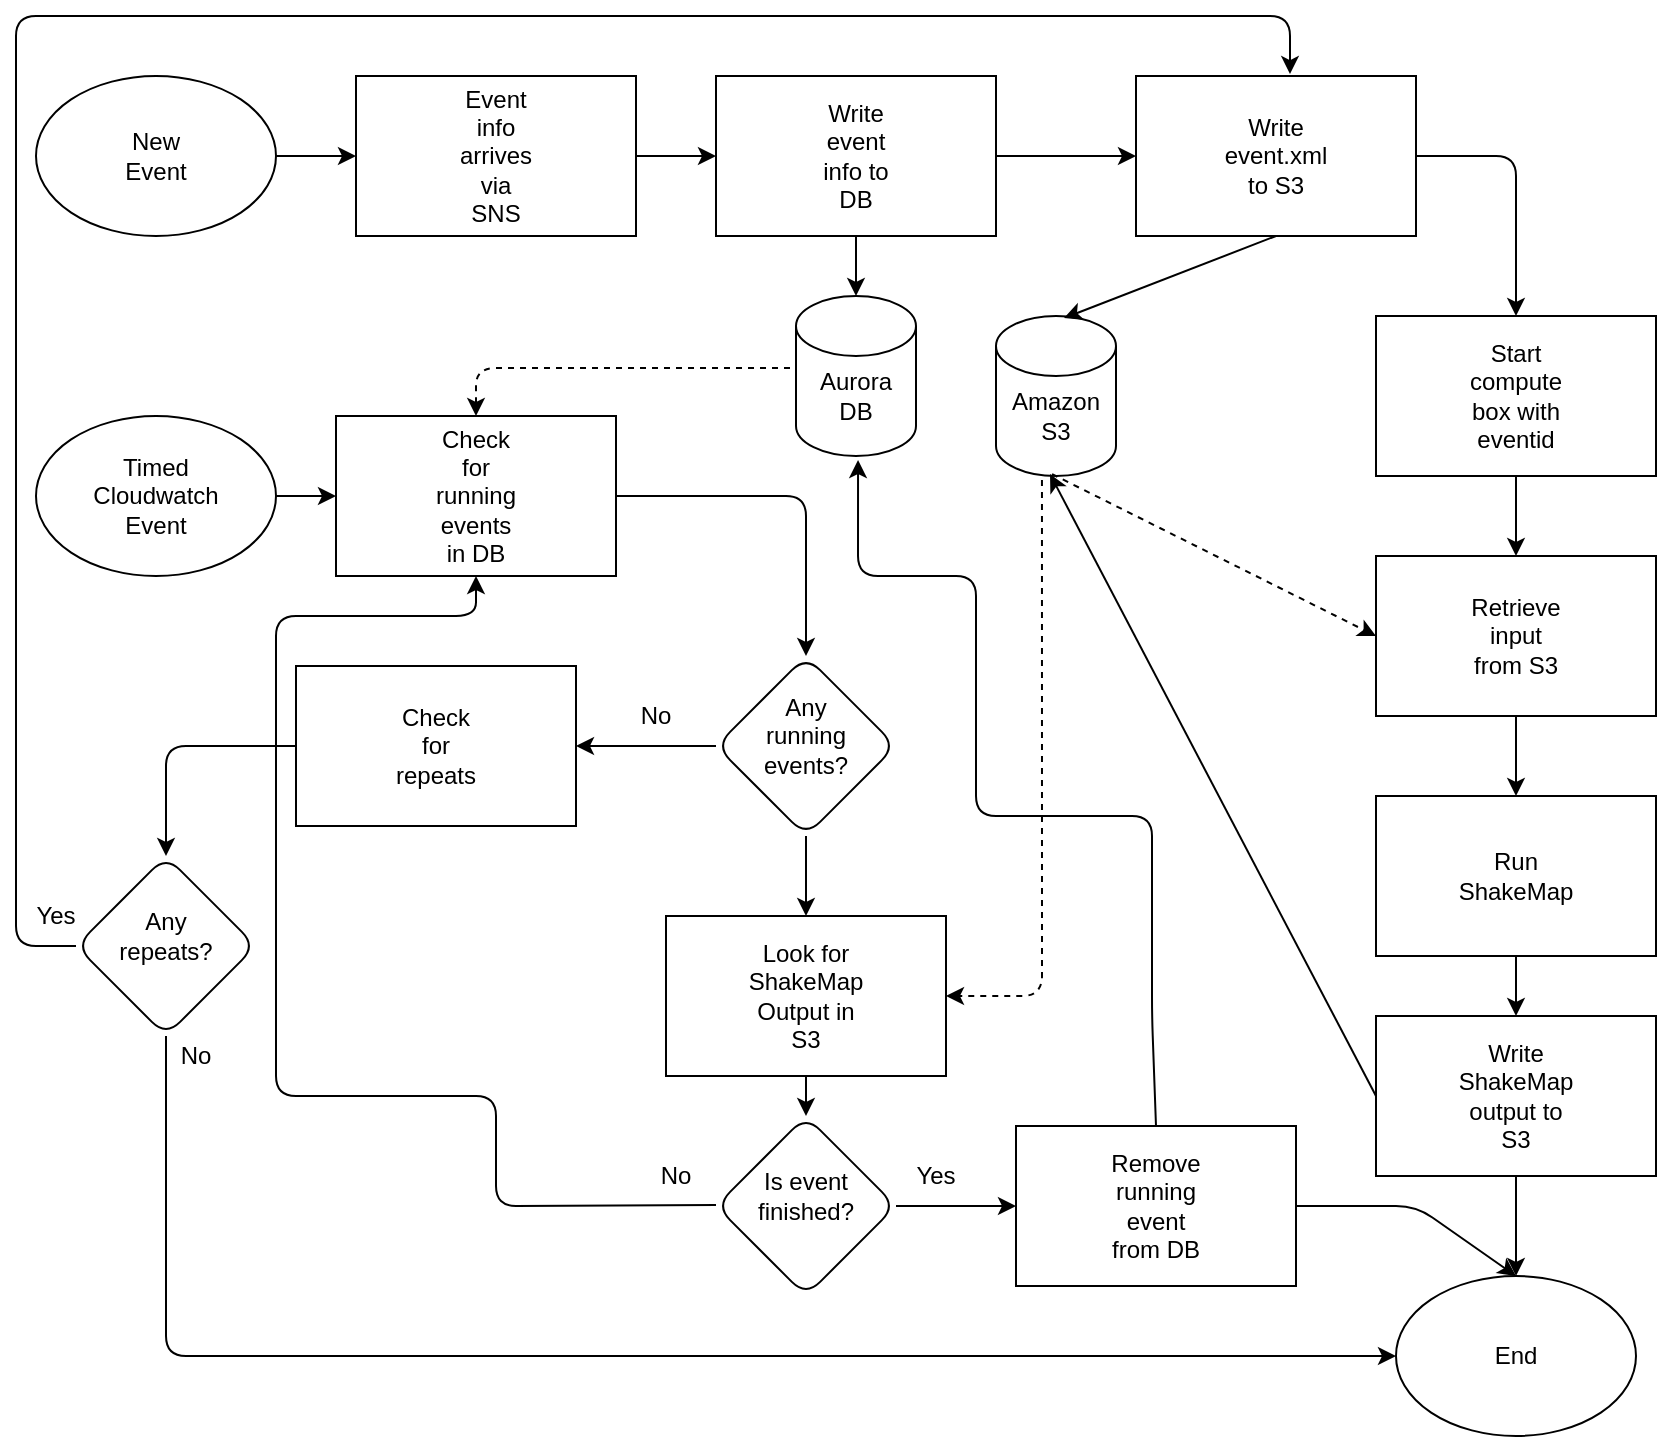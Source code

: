 <mxfile version="13.6.2" type="github">
  <diagram id="ZtYG9Sx7cP-IKcmzflR8" name="Page-1">
    <mxGraphModel dx="996" dy="1841" grid="1" gridSize="10" guides="1" tooltips="1" connect="1" arrows="1" fold="1" page="1" pageScale="1" pageWidth="850" pageHeight="1100" math="0" shadow="0">
      <root>
        <mxCell id="0" />
        <mxCell id="1" parent="0" />
        <mxCell id="GJgcs_XlC3L1bi6ihaC3-7" value="" style="endArrow=classic;html=1;exitX=1;exitY=0.5;exitDx=0;exitDy=0;entryX=0;entryY=0.5;entryDx=0;entryDy=0;" parent="1" target="GJgcs_XlC3L1bi6ihaC3-4" edge="1">
          <mxGeometry width="50" height="50" relative="1" as="geometry">
            <mxPoint x="140" y="70" as="sourcePoint" />
            <mxPoint x="200" y="70" as="targetPoint" />
          </mxGeometry>
        </mxCell>
        <mxCell id="GJgcs_XlC3L1bi6ihaC3-8" value="" style="group" parent="1" vertex="1" connectable="0">
          <mxGeometry x="180" y="30" width="140" height="80" as="geometry" />
        </mxCell>
        <mxCell id="GJgcs_XlC3L1bi6ihaC3-4" value="" style="rounded=0;whiteSpace=wrap;html=1;" parent="GJgcs_XlC3L1bi6ihaC3-8" vertex="1">
          <mxGeometry width="140" height="80" as="geometry" />
        </mxCell>
        <mxCell id="GJgcs_XlC3L1bi6ihaC3-5" value="Event info arrives via SNS" style="text;html=1;strokeColor=none;fillColor=none;align=center;verticalAlign=middle;whiteSpace=wrap;rounded=0;" parent="GJgcs_XlC3L1bi6ihaC3-8" vertex="1">
          <mxGeometry x="50" y="30" width="40" height="20" as="geometry" />
        </mxCell>
        <mxCell id="GJgcs_XlC3L1bi6ihaC3-9" value="" style="group" parent="1" vertex="1" connectable="0">
          <mxGeometry x="360" y="30" width="140" height="80" as="geometry" />
        </mxCell>
        <mxCell id="GJgcs_XlC3L1bi6ihaC3-10" value="" style="rounded=0;whiteSpace=wrap;html=1;" parent="GJgcs_XlC3L1bi6ihaC3-9" vertex="1">
          <mxGeometry width="140" height="80" as="geometry" />
        </mxCell>
        <mxCell id="GJgcs_XlC3L1bi6ihaC3-11" value="Write event info to DB" style="text;html=1;strokeColor=none;fillColor=none;align=center;verticalAlign=middle;whiteSpace=wrap;rounded=0;" parent="GJgcs_XlC3L1bi6ihaC3-9" vertex="1">
          <mxGeometry x="50" y="30" width="40" height="20" as="geometry" />
        </mxCell>
        <mxCell id="GJgcs_XlC3L1bi6ihaC3-12" value="" style="endArrow=classic;html=1;exitX=1;exitY=0.5;exitDx=0;exitDy=0;entryX=0;entryY=0.5;entryDx=0;entryDy=0;" parent="1" source="GJgcs_XlC3L1bi6ihaC3-4" target="GJgcs_XlC3L1bi6ihaC3-10" edge="1">
          <mxGeometry width="50" height="50" relative="1" as="geometry">
            <mxPoint x="330" y="69.5" as="sourcePoint" />
            <mxPoint x="350" y="70" as="targetPoint" />
          </mxGeometry>
        </mxCell>
        <mxCell id="GJgcs_XlC3L1bi6ihaC3-13" value="" style="endArrow=classic;html=1;exitX=0.5;exitY=1;exitDx=0;exitDy=0;" parent="1" source="GJgcs_XlC3L1bi6ihaC3-10" target="GJgcs_XlC3L1bi6ihaC3-14" edge="1">
          <mxGeometry width="50" height="50" relative="1" as="geometry">
            <mxPoint x="400" y="380" as="sourcePoint" />
            <mxPoint x="430" y="170" as="targetPoint" />
          </mxGeometry>
        </mxCell>
        <mxCell id="GJgcs_XlC3L1bi6ihaC3-16" value="" style="group" parent="1" vertex="1" connectable="0">
          <mxGeometry x="400" y="140" width="60" height="80" as="geometry" />
        </mxCell>
        <mxCell id="GJgcs_XlC3L1bi6ihaC3-14" value="" style="shape=cylinder2;whiteSpace=wrap;html=1;boundedLbl=1;backgroundOutline=1;size=15;" parent="GJgcs_XlC3L1bi6ihaC3-16" vertex="1">
          <mxGeometry width="60" height="80" as="geometry" />
        </mxCell>
        <mxCell id="GJgcs_XlC3L1bi6ihaC3-15" value="Aurora DB" style="text;html=1;strokeColor=none;fillColor=none;align=center;verticalAlign=middle;whiteSpace=wrap;rounded=0;" parent="GJgcs_XlC3L1bi6ihaC3-16" vertex="1">
          <mxGeometry x="10" y="40" width="40" height="20" as="geometry" />
        </mxCell>
        <mxCell id="Xdjex0H8esJp2T3BDwvE-1" value="" style="endArrow=classic;html=1;exitX=1;exitY=0.5;exitDx=0;exitDy=0;entryX=0;entryY=0.5;entryDx=0;entryDy=0;" edge="1" parent="1" source="GJgcs_XlC3L1bi6ihaC3-10" target="Xdjex0H8esJp2T3BDwvE-3">
          <mxGeometry width="50" height="50" relative="1" as="geometry">
            <mxPoint x="530" y="69.5" as="sourcePoint" />
            <mxPoint x="570" y="69.5" as="targetPoint" />
          </mxGeometry>
        </mxCell>
        <mxCell id="Xdjex0H8esJp2T3BDwvE-2" value="" style="group" vertex="1" connectable="0" parent="1">
          <mxGeometry x="570" y="30" width="140" height="80" as="geometry" />
        </mxCell>
        <mxCell id="Xdjex0H8esJp2T3BDwvE-3" value="" style="rounded=0;whiteSpace=wrap;html=1;" vertex="1" parent="Xdjex0H8esJp2T3BDwvE-2">
          <mxGeometry width="140" height="80" as="geometry" />
        </mxCell>
        <mxCell id="Xdjex0H8esJp2T3BDwvE-4" value="Write event.xml to S3" style="text;html=1;strokeColor=none;fillColor=none;align=center;verticalAlign=middle;whiteSpace=wrap;rounded=0;" vertex="1" parent="Xdjex0H8esJp2T3BDwvE-2">
          <mxGeometry x="50" y="30" width="40" height="20" as="geometry" />
        </mxCell>
        <mxCell id="Xdjex0H8esJp2T3BDwvE-5" value="" style="group" vertex="1" connectable="0" parent="1">
          <mxGeometry x="500" y="150" width="60" height="80" as="geometry" />
        </mxCell>
        <mxCell id="Xdjex0H8esJp2T3BDwvE-6" value="" style="shape=cylinder2;whiteSpace=wrap;html=1;boundedLbl=1;backgroundOutline=1;size=15;" vertex="1" parent="Xdjex0H8esJp2T3BDwvE-5">
          <mxGeometry width="60" height="80" as="geometry" />
        </mxCell>
        <mxCell id="Xdjex0H8esJp2T3BDwvE-7" value="Amazon S3" style="text;html=1;strokeColor=none;fillColor=none;align=center;verticalAlign=middle;whiteSpace=wrap;rounded=0;" vertex="1" parent="Xdjex0H8esJp2T3BDwvE-5">
          <mxGeometry x="10" y="40" width="40" height="20" as="geometry" />
        </mxCell>
        <mxCell id="Xdjex0H8esJp2T3BDwvE-8" value="" style="endArrow=classic;html=1;exitX=0.5;exitY=1;exitDx=0;exitDy=0;entryX=0.567;entryY=0.013;entryDx=0;entryDy=0;entryPerimeter=0;" edge="1" parent="1" source="Xdjex0H8esJp2T3BDwvE-3" target="Xdjex0H8esJp2T3BDwvE-6">
          <mxGeometry width="50" height="50" relative="1" as="geometry">
            <mxPoint x="639.5" y="120" as="sourcePoint" />
            <mxPoint x="639.5" y="160" as="targetPoint" />
          </mxGeometry>
        </mxCell>
        <mxCell id="Xdjex0H8esJp2T3BDwvE-9" value="" style="endArrow=classic;html=1;exitX=1;exitY=0.5;exitDx=0;exitDy=0;entryX=0.5;entryY=0;entryDx=0;entryDy=0;" edge="1" parent="1" source="Xdjex0H8esJp2T3BDwvE-3" target="Xdjex0H8esJp2T3BDwvE-11">
          <mxGeometry width="50" height="50" relative="1" as="geometry">
            <mxPoint x="400" y="400" as="sourcePoint" />
            <mxPoint x="760" y="140" as="targetPoint" />
            <Array as="points">
              <mxPoint x="760" y="70" />
            </Array>
          </mxGeometry>
        </mxCell>
        <mxCell id="Xdjex0H8esJp2T3BDwvE-10" value="" style="group" vertex="1" connectable="0" parent="1">
          <mxGeometry x="690" y="150" width="140" height="80" as="geometry" />
        </mxCell>
        <mxCell id="Xdjex0H8esJp2T3BDwvE-11" value="" style="rounded=0;whiteSpace=wrap;html=1;" vertex="1" parent="Xdjex0H8esJp2T3BDwvE-10">
          <mxGeometry width="140" height="80" as="geometry" />
        </mxCell>
        <mxCell id="Xdjex0H8esJp2T3BDwvE-12" value="Start compute box with eventid&lt;br&gt;" style="text;html=1;strokeColor=none;fillColor=none;align=center;verticalAlign=middle;whiteSpace=wrap;rounded=0;" vertex="1" parent="Xdjex0H8esJp2T3BDwvE-10">
          <mxGeometry x="50" y="30" width="40" height="20" as="geometry" />
        </mxCell>
        <mxCell id="Xdjex0H8esJp2T3BDwvE-15" value="" style="group;rounded=1;glass=1;" vertex="1" connectable="0" parent="1">
          <mxGeometry x="690" y="390" width="140" height="80" as="geometry" />
        </mxCell>
        <mxCell id="Xdjex0H8esJp2T3BDwvE-16" value="" style="rounded=0;whiteSpace=wrap;html=1;" vertex="1" parent="Xdjex0H8esJp2T3BDwvE-15">
          <mxGeometry width="140" height="80" as="geometry" />
        </mxCell>
        <mxCell id="Xdjex0H8esJp2T3BDwvE-17" value="Run ShakeMap" style="text;html=1;strokeColor=none;fillColor=none;align=center;verticalAlign=middle;whiteSpace=wrap;rounded=0;" vertex="1" parent="Xdjex0H8esJp2T3BDwvE-15">
          <mxGeometry x="50" y="30" width="40" height="20" as="geometry" />
        </mxCell>
        <mxCell id="Xdjex0H8esJp2T3BDwvE-18" value="" style="endArrow=classic;html=1;exitX=0.467;exitY=0.988;exitDx=0;exitDy=0;exitPerimeter=0;entryX=0;entryY=0.5;entryDx=0;entryDy=0;dashed=1;" edge="1" parent="1" source="Xdjex0H8esJp2T3BDwvE-6" target="Xdjex0H8esJp2T3BDwvE-21">
          <mxGeometry width="50" height="50" relative="1" as="geometry">
            <mxPoint x="630" y="325" as="sourcePoint" />
            <mxPoint x="680" y="275" as="targetPoint" />
          </mxGeometry>
        </mxCell>
        <mxCell id="Xdjex0H8esJp2T3BDwvE-19" value="" style="endArrow=classic;html=1;entryX=0.5;entryY=0;entryDx=0;entryDy=0;exitX=0.5;exitY=1;exitDx=0;exitDy=0;" edge="1" parent="1" source="Xdjex0H8esJp2T3BDwvE-11" target="Xdjex0H8esJp2T3BDwvE-21">
          <mxGeometry width="50" height="50" relative="1" as="geometry">
            <mxPoint x="740" y="280" as="sourcePoint" />
            <mxPoint x="790" y="230" as="targetPoint" />
          </mxGeometry>
        </mxCell>
        <mxCell id="Xdjex0H8esJp2T3BDwvE-20" value="" style="group;rounded=1;glass=1;" vertex="1" connectable="0" parent="1">
          <mxGeometry x="690" y="270" width="140" height="80" as="geometry" />
        </mxCell>
        <mxCell id="Xdjex0H8esJp2T3BDwvE-21" value="" style="rounded=0;whiteSpace=wrap;html=1;" vertex="1" parent="Xdjex0H8esJp2T3BDwvE-20">
          <mxGeometry width="140" height="80" as="geometry" />
        </mxCell>
        <mxCell id="Xdjex0H8esJp2T3BDwvE-22" value="Retrieve input from S3" style="text;html=1;strokeColor=none;fillColor=none;align=center;verticalAlign=middle;whiteSpace=wrap;rounded=0;" vertex="1" parent="Xdjex0H8esJp2T3BDwvE-20">
          <mxGeometry x="50" y="30" width="40" height="20" as="geometry" />
        </mxCell>
        <mxCell id="Xdjex0H8esJp2T3BDwvE-23" value="" style="endArrow=classic;html=1;entryX=0.5;entryY=0;entryDx=0;entryDy=0;exitX=0.5;exitY=1;exitDx=0;exitDy=0;" edge="1" parent="1" source="Xdjex0H8esJp2T3BDwvE-21" target="Xdjex0H8esJp2T3BDwvE-16">
          <mxGeometry width="50" height="50" relative="1" as="geometry">
            <mxPoint x="759.94" y="370" as="sourcePoint" />
            <mxPoint x="750" y="410" as="targetPoint" />
          </mxGeometry>
        </mxCell>
        <mxCell id="Xdjex0H8esJp2T3BDwvE-24" value="" style="group;rounded=1;glass=1;" vertex="1" connectable="0" parent="1">
          <mxGeometry x="690" y="500" width="140" height="80" as="geometry" />
        </mxCell>
        <mxCell id="Xdjex0H8esJp2T3BDwvE-25" value="" style="rounded=0;whiteSpace=wrap;html=1;" vertex="1" parent="Xdjex0H8esJp2T3BDwvE-24">
          <mxGeometry width="140" height="80" as="geometry" />
        </mxCell>
        <mxCell id="Xdjex0H8esJp2T3BDwvE-26" value="Write ShakeMap output to S3" style="text;html=1;strokeColor=none;fillColor=none;align=center;verticalAlign=middle;whiteSpace=wrap;rounded=0;" vertex="1" parent="Xdjex0H8esJp2T3BDwvE-24">
          <mxGeometry x="50" y="30" width="40" height="20" as="geometry" />
        </mxCell>
        <mxCell id="Xdjex0H8esJp2T3BDwvE-27" value="" style="endArrow=classic;html=1;entryX=0.5;entryY=0;entryDx=0;entryDy=0;exitX=0.5;exitY=1;exitDx=0;exitDy=0;" edge="1" parent="1" source="Xdjex0H8esJp2T3BDwvE-16" target="Xdjex0H8esJp2T3BDwvE-25">
          <mxGeometry width="50" height="50" relative="1" as="geometry">
            <mxPoint x="400" y="400" as="sourcePoint" />
            <mxPoint x="450" y="350" as="targetPoint" />
          </mxGeometry>
        </mxCell>
        <mxCell id="Xdjex0H8esJp2T3BDwvE-28" value="" style="endArrow=classic;html=1;exitX=0;exitY=0.5;exitDx=0;exitDy=0;entryX=0.45;entryY=0.988;entryDx=0;entryDy=0;entryPerimeter=0;" edge="1" parent="1" source="Xdjex0H8esJp2T3BDwvE-25" target="Xdjex0H8esJp2T3BDwvE-6">
          <mxGeometry width="50" height="50" relative="1" as="geometry">
            <mxPoint x="490" y="469" as="sourcePoint" />
            <mxPoint x="530" y="240" as="targetPoint" />
          </mxGeometry>
        </mxCell>
        <mxCell id="Xdjex0H8esJp2T3BDwvE-34" value="" style="endArrow=classic;html=1;exitX=0.5;exitY=1;exitDx=0;exitDy=0;entryX=0.5;entryY=0;entryDx=0;entryDy=0;" edge="1" parent="1" source="Xdjex0H8esJp2T3BDwvE-25" target="Xdjex0H8esJp2T3BDwvE-39">
          <mxGeometry width="50" height="50" relative="1" as="geometry">
            <mxPoint x="759.5" y="590" as="sourcePoint" />
            <mxPoint x="760" y="620" as="targetPoint" />
          </mxGeometry>
        </mxCell>
        <mxCell id="Xdjex0H8esJp2T3BDwvE-37" value="" style="group" vertex="1" connectable="0" parent="1">
          <mxGeometry x="20" y="30" width="120" height="80" as="geometry" />
        </mxCell>
        <mxCell id="Xdjex0H8esJp2T3BDwvE-35" value="" style="ellipse;whiteSpace=wrap;html=1;rounded=1;glass=1;" vertex="1" parent="Xdjex0H8esJp2T3BDwvE-37">
          <mxGeometry width="120" height="80" as="geometry" />
        </mxCell>
        <mxCell id="Xdjex0H8esJp2T3BDwvE-36" value="New Event" style="text;html=1;strokeColor=none;fillColor=none;align=center;verticalAlign=middle;whiteSpace=wrap;rounded=0;glass=1;" vertex="1" parent="Xdjex0H8esJp2T3BDwvE-37">
          <mxGeometry x="40" y="30" width="40" height="20" as="geometry" />
        </mxCell>
        <mxCell id="Xdjex0H8esJp2T3BDwvE-38" value="" style="group" vertex="1" connectable="0" parent="1">
          <mxGeometry x="700" y="630" width="120" height="80" as="geometry" />
        </mxCell>
        <mxCell id="Xdjex0H8esJp2T3BDwvE-39" value="" style="ellipse;whiteSpace=wrap;html=1;rounded=1;glass=1;" vertex="1" parent="Xdjex0H8esJp2T3BDwvE-38">
          <mxGeometry width="120" height="80" as="geometry" />
        </mxCell>
        <mxCell id="Xdjex0H8esJp2T3BDwvE-40" value="End" style="text;html=1;strokeColor=none;fillColor=none;align=center;verticalAlign=middle;whiteSpace=wrap;rounded=0;glass=1;" vertex="1" parent="Xdjex0H8esJp2T3BDwvE-38">
          <mxGeometry x="40" y="30" width="40" height="20" as="geometry" />
        </mxCell>
        <mxCell id="Xdjex0H8esJp2T3BDwvE-41" value="" style="group" vertex="1" connectable="0" parent="1">
          <mxGeometry x="20" y="200" width="120" height="80" as="geometry" />
        </mxCell>
        <mxCell id="Xdjex0H8esJp2T3BDwvE-42" value="" style="ellipse;whiteSpace=wrap;html=1;rounded=1;glass=1;" vertex="1" parent="Xdjex0H8esJp2T3BDwvE-41">
          <mxGeometry width="120" height="80" as="geometry" />
        </mxCell>
        <mxCell id="Xdjex0H8esJp2T3BDwvE-43" value="Timed Cloudwatch Event" style="text;html=1;strokeColor=none;fillColor=none;align=center;verticalAlign=middle;whiteSpace=wrap;rounded=0;glass=1;" vertex="1" parent="Xdjex0H8esJp2T3BDwvE-41">
          <mxGeometry x="40" y="30" width="40" height="20" as="geometry" />
        </mxCell>
        <mxCell id="Xdjex0H8esJp2T3BDwvE-44" value="" style="group" vertex="1" connectable="0" parent="1">
          <mxGeometry x="170" y="200" width="140" height="80" as="geometry" />
        </mxCell>
        <mxCell id="Xdjex0H8esJp2T3BDwvE-45" value="" style="rounded=0;whiteSpace=wrap;html=1;" vertex="1" parent="Xdjex0H8esJp2T3BDwvE-44">
          <mxGeometry width="140" height="80" as="geometry" />
        </mxCell>
        <mxCell id="Xdjex0H8esJp2T3BDwvE-46" value="Check for running events in DB" style="text;html=1;strokeColor=none;fillColor=none;align=center;verticalAlign=middle;whiteSpace=wrap;rounded=0;" vertex="1" parent="Xdjex0H8esJp2T3BDwvE-44">
          <mxGeometry x="50" y="30" width="40" height="20" as="geometry" />
        </mxCell>
        <mxCell id="Xdjex0H8esJp2T3BDwvE-47" value="" style="endArrow=classic;html=1;exitX=1;exitY=0.5;exitDx=0;exitDy=0;entryX=0;entryY=0.5;entryDx=0;entryDy=0;" edge="1" parent="1" source="Xdjex0H8esJp2T3BDwvE-42" target="Xdjex0H8esJp2T3BDwvE-45">
          <mxGeometry width="50" height="50" relative="1" as="geometry">
            <mxPoint x="150" y="239.5" as="sourcePoint" />
            <mxPoint x="160" y="240" as="targetPoint" />
          </mxGeometry>
        </mxCell>
        <mxCell id="Xdjex0H8esJp2T3BDwvE-48" value="" style="endArrow=classic;html=1;exitX=-0.05;exitY=0.45;exitDx=0;exitDy=0;exitPerimeter=0;entryX=0.5;entryY=0;entryDx=0;entryDy=0;dashed=1;" edge="1" parent="1" source="GJgcs_XlC3L1bi6ihaC3-14" target="Xdjex0H8esJp2T3BDwvE-45">
          <mxGeometry width="50" height="50" relative="1" as="geometry">
            <mxPoint x="390" y="170" as="sourcePoint" />
            <mxPoint x="220" y="180" as="targetPoint" />
            <Array as="points">
              <mxPoint x="240" y="176" />
            </Array>
          </mxGeometry>
        </mxCell>
        <mxCell id="Xdjex0H8esJp2T3BDwvE-52" value="" style="group" vertex="1" connectable="0" parent="1">
          <mxGeometry x="360" y="320" width="90" height="90" as="geometry" />
        </mxCell>
        <mxCell id="Xdjex0H8esJp2T3BDwvE-49" value="" style="rhombus;whiteSpace=wrap;html=1;rounded=1;glass=1;" vertex="1" parent="Xdjex0H8esJp2T3BDwvE-52">
          <mxGeometry width="90" height="90" as="geometry" />
        </mxCell>
        <mxCell id="Xdjex0H8esJp2T3BDwvE-50" value="Any running events?" style="text;html=1;strokeColor=none;fillColor=none;align=center;verticalAlign=middle;whiteSpace=wrap;rounded=0;glass=1;" vertex="1" parent="Xdjex0H8esJp2T3BDwvE-52">
          <mxGeometry x="25" y="30" width="40" height="20" as="geometry" />
        </mxCell>
        <mxCell id="Xdjex0H8esJp2T3BDwvE-53" value="" style="endArrow=classic;html=1;exitX=1;exitY=0.5;exitDx=0;exitDy=0;entryX=0.5;entryY=0;entryDx=0;entryDy=0;" edge="1" parent="1" source="Xdjex0H8esJp2T3BDwvE-45" target="Xdjex0H8esJp2T3BDwvE-49">
          <mxGeometry width="50" height="50" relative="1" as="geometry">
            <mxPoint x="508.5" y="270" as="sourcePoint" />
            <mxPoint x="351.5" y="294" as="targetPoint" />
            <Array as="points">
              <mxPoint x="405" y="240" />
            </Array>
          </mxGeometry>
        </mxCell>
        <mxCell id="Xdjex0H8esJp2T3BDwvE-54" value="" style="endArrow=classic;html=1;exitX=0;exitY=0.5;exitDx=0;exitDy=0;entryX=1;entryY=0.5;entryDx=0;entryDy=0;" edge="1" parent="1" source="Xdjex0H8esJp2T3BDwvE-49" target="Xdjex0H8esJp2T3BDwvE-58">
          <mxGeometry width="50" height="50" relative="1" as="geometry">
            <mxPoint x="290" y="380" as="sourcePoint" />
            <mxPoint x="300" y="365" as="targetPoint" />
          </mxGeometry>
        </mxCell>
        <mxCell id="Xdjex0H8esJp2T3BDwvE-55" value="No" style="text;html=1;strokeColor=none;fillColor=none;align=center;verticalAlign=middle;whiteSpace=wrap;rounded=0;glass=1;" vertex="1" parent="1">
          <mxGeometry x="310" y="340" width="40" height="20" as="geometry" />
        </mxCell>
        <mxCell id="Xdjex0H8esJp2T3BDwvE-57" value="" style="group" vertex="1" connectable="0" parent="1">
          <mxGeometry x="150" y="325" width="140" height="80" as="geometry" />
        </mxCell>
        <mxCell id="Xdjex0H8esJp2T3BDwvE-58" value="" style="rounded=0;whiteSpace=wrap;html=1;" vertex="1" parent="Xdjex0H8esJp2T3BDwvE-57">
          <mxGeometry width="140" height="80" as="geometry" />
        </mxCell>
        <mxCell id="Xdjex0H8esJp2T3BDwvE-59" value="Check for repeats" style="text;html=1;strokeColor=none;fillColor=none;align=center;verticalAlign=middle;whiteSpace=wrap;rounded=0;" vertex="1" parent="Xdjex0H8esJp2T3BDwvE-57">
          <mxGeometry x="50" y="30" width="40" height="20" as="geometry" />
        </mxCell>
        <mxCell id="Xdjex0H8esJp2T3BDwvE-61" value="" style="group" vertex="1" connectable="0" parent="1">
          <mxGeometry x="40" y="420" width="90" height="90" as="geometry" />
        </mxCell>
        <mxCell id="Xdjex0H8esJp2T3BDwvE-62" value="" style="rhombus;whiteSpace=wrap;html=1;rounded=1;glass=1;" vertex="1" parent="Xdjex0H8esJp2T3BDwvE-61">
          <mxGeometry width="90" height="90" as="geometry" />
        </mxCell>
        <mxCell id="Xdjex0H8esJp2T3BDwvE-63" value="Any repeats?" style="text;html=1;strokeColor=none;fillColor=none;align=center;verticalAlign=middle;whiteSpace=wrap;rounded=0;glass=1;" vertex="1" parent="Xdjex0H8esJp2T3BDwvE-61">
          <mxGeometry x="25" y="30" width="40" height="20" as="geometry" />
        </mxCell>
        <mxCell id="Xdjex0H8esJp2T3BDwvE-64" value="" style="endArrow=classic;html=1;exitX=0;exitY=0.5;exitDx=0;exitDy=0;entryX=0.5;entryY=0;entryDx=0;entryDy=0;" edge="1" parent="1" source="Xdjex0H8esJp2T3BDwvE-58" target="Xdjex0H8esJp2T3BDwvE-62">
          <mxGeometry width="50" height="50" relative="1" as="geometry">
            <mxPoint x="150" y="380" as="sourcePoint" />
            <mxPoint x="-7" y="404" as="targetPoint" />
            <Array as="points">
              <mxPoint x="85" y="365" />
            </Array>
          </mxGeometry>
        </mxCell>
        <mxCell id="Xdjex0H8esJp2T3BDwvE-66" value="" style="endArrow=classic;html=1;exitX=0;exitY=0.5;exitDx=0;exitDy=0;entryX=0.55;entryY=-0.012;entryDx=0;entryDy=0;entryPerimeter=0;" edge="1" parent="1" source="Xdjex0H8esJp2T3BDwvE-62" target="Xdjex0H8esJp2T3BDwvE-3">
          <mxGeometry width="50" height="50" relative="1" as="geometry">
            <mxPoint x="10" y="420" as="sourcePoint" />
            <mxPoint x="660" y="10" as="targetPoint" />
            <Array as="points">
              <mxPoint x="10" y="465" />
              <mxPoint x="10" />
              <mxPoint x="647" />
            </Array>
          </mxGeometry>
        </mxCell>
        <mxCell id="Xdjex0H8esJp2T3BDwvE-67" value="Yes" style="text;html=1;strokeColor=none;fillColor=none;align=center;verticalAlign=middle;whiteSpace=wrap;rounded=0;glass=1;" vertex="1" parent="1">
          <mxGeometry x="10" y="440" width="40" height="20" as="geometry" />
        </mxCell>
        <mxCell id="Xdjex0H8esJp2T3BDwvE-68" value="" style="endArrow=classic;html=1;exitX=0.5;exitY=1;exitDx=0;exitDy=0;entryX=0;entryY=0.5;entryDx=0;entryDy=0;" edge="1" parent="1" target="Xdjex0H8esJp2T3BDwvE-39" source="Xdjex0H8esJp2T3BDwvE-62">
          <mxGeometry width="50" height="50" relative="1" as="geometry">
            <mxPoint x="60" y="520" as="sourcePoint" />
            <mxPoint x="85" y="670" as="targetPoint" />
            <Array as="points">
              <mxPoint x="85" y="670" />
            </Array>
          </mxGeometry>
        </mxCell>
        <mxCell id="Xdjex0H8esJp2T3BDwvE-73" value="No" style="text;html=1;strokeColor=none;fillColor=none;align=center;verticalAlign=middle;whiteSpace=wrap;rounded=0;glass=1;" vertex="1" parent="1">
          <mxGeometry x="80" y="510" width="40" height="20" as="geometry" />
        </mxCell>
        <mxCell id="Xdjex0H8esJp2T3BDwvE-74" value="" style="group" vertex="1" connectable="0" parent="1">
          <mxGeometry x="335" y="450" width="140" height="80" as="geometry" />
        </mxCell>
        <mxCell id="Xdjex0H8esJp2T3BDwvE-75" value="" style="rounded=0;whiteSpace=wrap;html=1;" vertex="1" parent="Xdjex0H8esJp2T3BDwvE-74">
          <mxGeometry width="140" height="80" as="geometry" />
        </mxCell>
        <mxCell id="Xdjex0H8esJp2T3BDwvE-76" value="Look for ShakeMap Output in S3" style="text;html=1;strokeColor=none;fillColor=none;align=center;verticalAlign=middle;whiteSpace=wrap;rounded=0;" vertex="1" parent="Xdjex0H8esJp2T3BDwvE-74">
          <mxGeometry x="50" y="30" width="40" height="20" as="geometry" />
        </mxCell>
        <mxCell id="Xdjex0H8esJp2T3BDwvE-77" value="" style="endArrow=classic;html=1;entryX=0.5;entryY=0;entryDx=0;entryDy=0;" edge="1" parent="1" source="Xdjex0H8esJp2T3BDwvE-49" target="Xdjex0H8esJp2T3BDwvE-75">
          <mxGeometry width="50" height="50" relative="1" as="geometry">
            <mxPoint x="405" y="430" as="sourcePoint" />
            <mxPoint x="404.5" y="440" as="targetPoint" />
          </mxGeometry>
        </mxCell>
        <mxCell id="Xdjex0H8esJp2T3BDwvE-78" value="" style="endArrow=classic;html=1;exitX=0.383;exitY=1.025;exitDx=0;exitDy=0;exitPerimeter=0;entryX=1;entryY=0.5;entryDx=0;entryDy=0;dashed=1;" edge="1" parent="1" source="Xdjex0H8esJp2T3BDwvE-6" target="Xdjex0H8esJp2T3BDwvE-75">
          <mxGeometry width="50" height="50" relative="1" as="geometry">
            <mxPoint x="449.01" y="290.0" as="sourcePoint" />
            <mxPoint x="610.99" y="370.96" as="targetPoint" />
            <Array as="points">
              <mxPoint x="523" y="490" />
            </Array>
          </mxGeometry>
        </mxCell>
        <mxCell id="Xdjex0H8esJp2T3BDwvE-79" value="" style="group" vertex="1" connectable="0" parent="1">
          <mxGeometry x="360" y="550" width="90" height="90" as="geometry" />
        </mxCell>
        <mxCell id="Xdjex0H8esJp2T3BDwvE-80" value="" style="rhombus;whiteSpace=wrap;html=1;rounded=1;glass=1;" vertex="1" parent="Xdjex0H8esJp2T3BDwvE-79">
          <mxGeometry width="90" height="90" as="geometry" />
        </mxCell>
        <mxCell id="Xdjex0H8esJp2T3BDwvE-81" value="Is event finished?" style="text;html=1;strokeColor=none;fillColor=none;align=center;verticalAlign=middle;whiteSpace=wrap;rounded=0;glass=1;" vertex="1" parent="Xdjex0H8esJp2T3BDwvE-79">
          <mxGeometry x="25" y="30" width="40" height="20" as="geometry" />
        </mxCell>
        <mxCell id="Xdjex0H8esJp2T3BDwvE-82" value="" style="endArrow=classic;html=1;entryX=0.5;entryY=0;entryDx=0;entryDy=0;exitX=0.5;exitY=1;exitDx=0;exitDy=0;" edge="1" parent="1" source="Xdjex0H8esJp2T3BDwvE-75" target="Xdjex0H8esJp2T3BDwvE-80">
          <mxGeometry width="50" height="50" relative="1" as="geometry">
            <mxPoint x="450" y="540" as="sourcePoint" />
            <mxPoint x="450" y="580" as="targetPoint" />
          </mxGeometry>
        </mxCell>
        <mxCell id="Xdjex0H8esJp2T3BDwvE-85" value="" style="endArrow=classic;html=1;entryX=0.517;entryY=1.025;entryDx=0;entryDy=0;entryPerimeter=0;exitX=0.5;exitY=0;exitDx=0;exitDy=0;" edge="1" parent="1" source="Xdjex0H8esJp2T3BDwvE-87" target="GJgcs_XlC3L1bi6ihaC3-14">
          <mxGeometry width="50" height="50" relative="1" as="geometry">
            <mxPoint x="578" y="550" as="sourcePoint" />
            <mxPoint x="577.5" y="670" as="targetPoint" />
            <Array as="points">
              <mxPoint x="578" y="500" />
              <mxPoint x="578" y="400" />
              <mxPoint x="490" y="400" />
              <mxPoint x="490" y="280" />
              <mxPoint x="431" y="280" />
            </Array>
          </mxGeometry>
        </mxCell>
        <mxCell id="Xdjex0H8esJp2T3BDwvE-86" value="" style="group" vertex="1" connectable="0" parent="1">
          <mxGeometry x="510" y="555" width="140" height="80" as="geometry" />
        </mxCell>
        <mxCell id="Xdjex0H8esJp2T3BDwvE-87" value="" style="rounded=0;whiteSpace=wrap;html=1;" vertex="1" parent="Xdjex0H8esJp2T3BDwvE-86">
          <mxGeometry width="140" height="80" as="geometry" />
        </mxCell>
        <mxCell id="Xdjex0H8esJp2T3BDwvE-88" value="Remove running event from DB" style="text;html=1;strokeColor=none;fillColor=none;align=center;verticalAlign=middle;whiteSpace=wrap;rounded=0;" vertex="1" parent="Xdjex0H8esJp2T3BDwvE-86">
          <mxGeometry x="50" y="30" width="40" height="20" as="geometry" />
        </mxCell>
        <mxCell id="Xdjex0H8esJp2T3BDwvE-89" value="" style="endArrow=classic;html=1;exitX=1;exitY=0.5;exitDx=0;exitDy=0;entryX=0;entryY=0.5;entryDx=0;entryDy=0;" edge="1" parent="1" source="Xdjex0H8esJp2T3BDwvE-80" target="Xdjex0H8esJp2T3BDwvE-87">
          <mxGeometry width="50" height="50" relative="1" as="geometry">
            <mxPoint x="470" y="600" as="sourcePoint" />
            <mxPoint x="469" y="580" as="targetPoint" />
          </mxGeometry>
        </mxCell>
        <mxCell id="Xdjex0H8esJp2T3BDwvE-91" value="Yes" style="text;html=1;strokeColor=none;fillColor=none;align=center;verticalAlign=middle;whiteSpace=wrap;rounded=0;glass=1;" vertex="1" parent="1">
          <mxGeometry x="450" y="570" width="40" height="20" as="geometry" />
        </mxCell>
        <mxCell id="Xdjex0H8esJp2T3BDwvE-92" value="No" style="text;html=1;strokeColor=none;fillColor=none;align=center;verticalAlign=middle;whiteSpace=wrap;rounded=0;glass=1;" vertex="1" parent="1">
          <mxGeometry x="320" y="570" width="40" height="20" as="geometry" />
        </mxCell>
        <mxCell id="Xdjex0H8esJp2T3BDwvE-93" value="" style="endArrow=classic;html=1;exitX=0;exitY=0.5;exitDx=0;exitDy=0;entryX=0.5;entryY=1;entryDx=0;entryDy=0;" edge="1" parent="1" target="Xdjex0H8esJp2T3BDwvE-45">
          <mxGeometry width="50" height="50" relative="1" as="geometry">
            <mxPoint x="360" y="594.5" as="sourcePoint" />
            <mxPoint x="290" y="594.5" as="targetPoint" />
            <Array as="points">
              <mxPoint x="250" y="595" />
              <mxPoint x="250" y="540" />
              <mxPoint x="140" y="540" />
              <mxPoint x="140" y="300" />
              <mxPoint x="240" y="300" />
            </Array>
          </mxGeometry>
        </mxCell>
        <mxCell id="Xdjex0H8esJp2T3BDwvE-95" value="" style="endArrow=classic;html=1;exitX=1;exitY=0.5;exitDx=0;exitDy=0;entryX=0.5;entryY=0;entryDx=0;entryDy=0;" edge="1" parent="1" source="Xdjex0H8esJp2T3BDwvE-87" target="Xdjex0H8esJp2T3BDwvE-39">
          <mxGeometry width="50" height="50" relative="1" as="geometry">
            <mxPoint x="600" y="710" as="sourcePoint" />
            <mxPoint x="640" y="690" as="targetPoint" />
            <Array as="points">
              <mxPoint x="710" y="595" />
            </Array>
          </mxGeometry>
        </mxCell>
      </root>
    </mxGraphModel>
  </diagram>
</mxfile>
